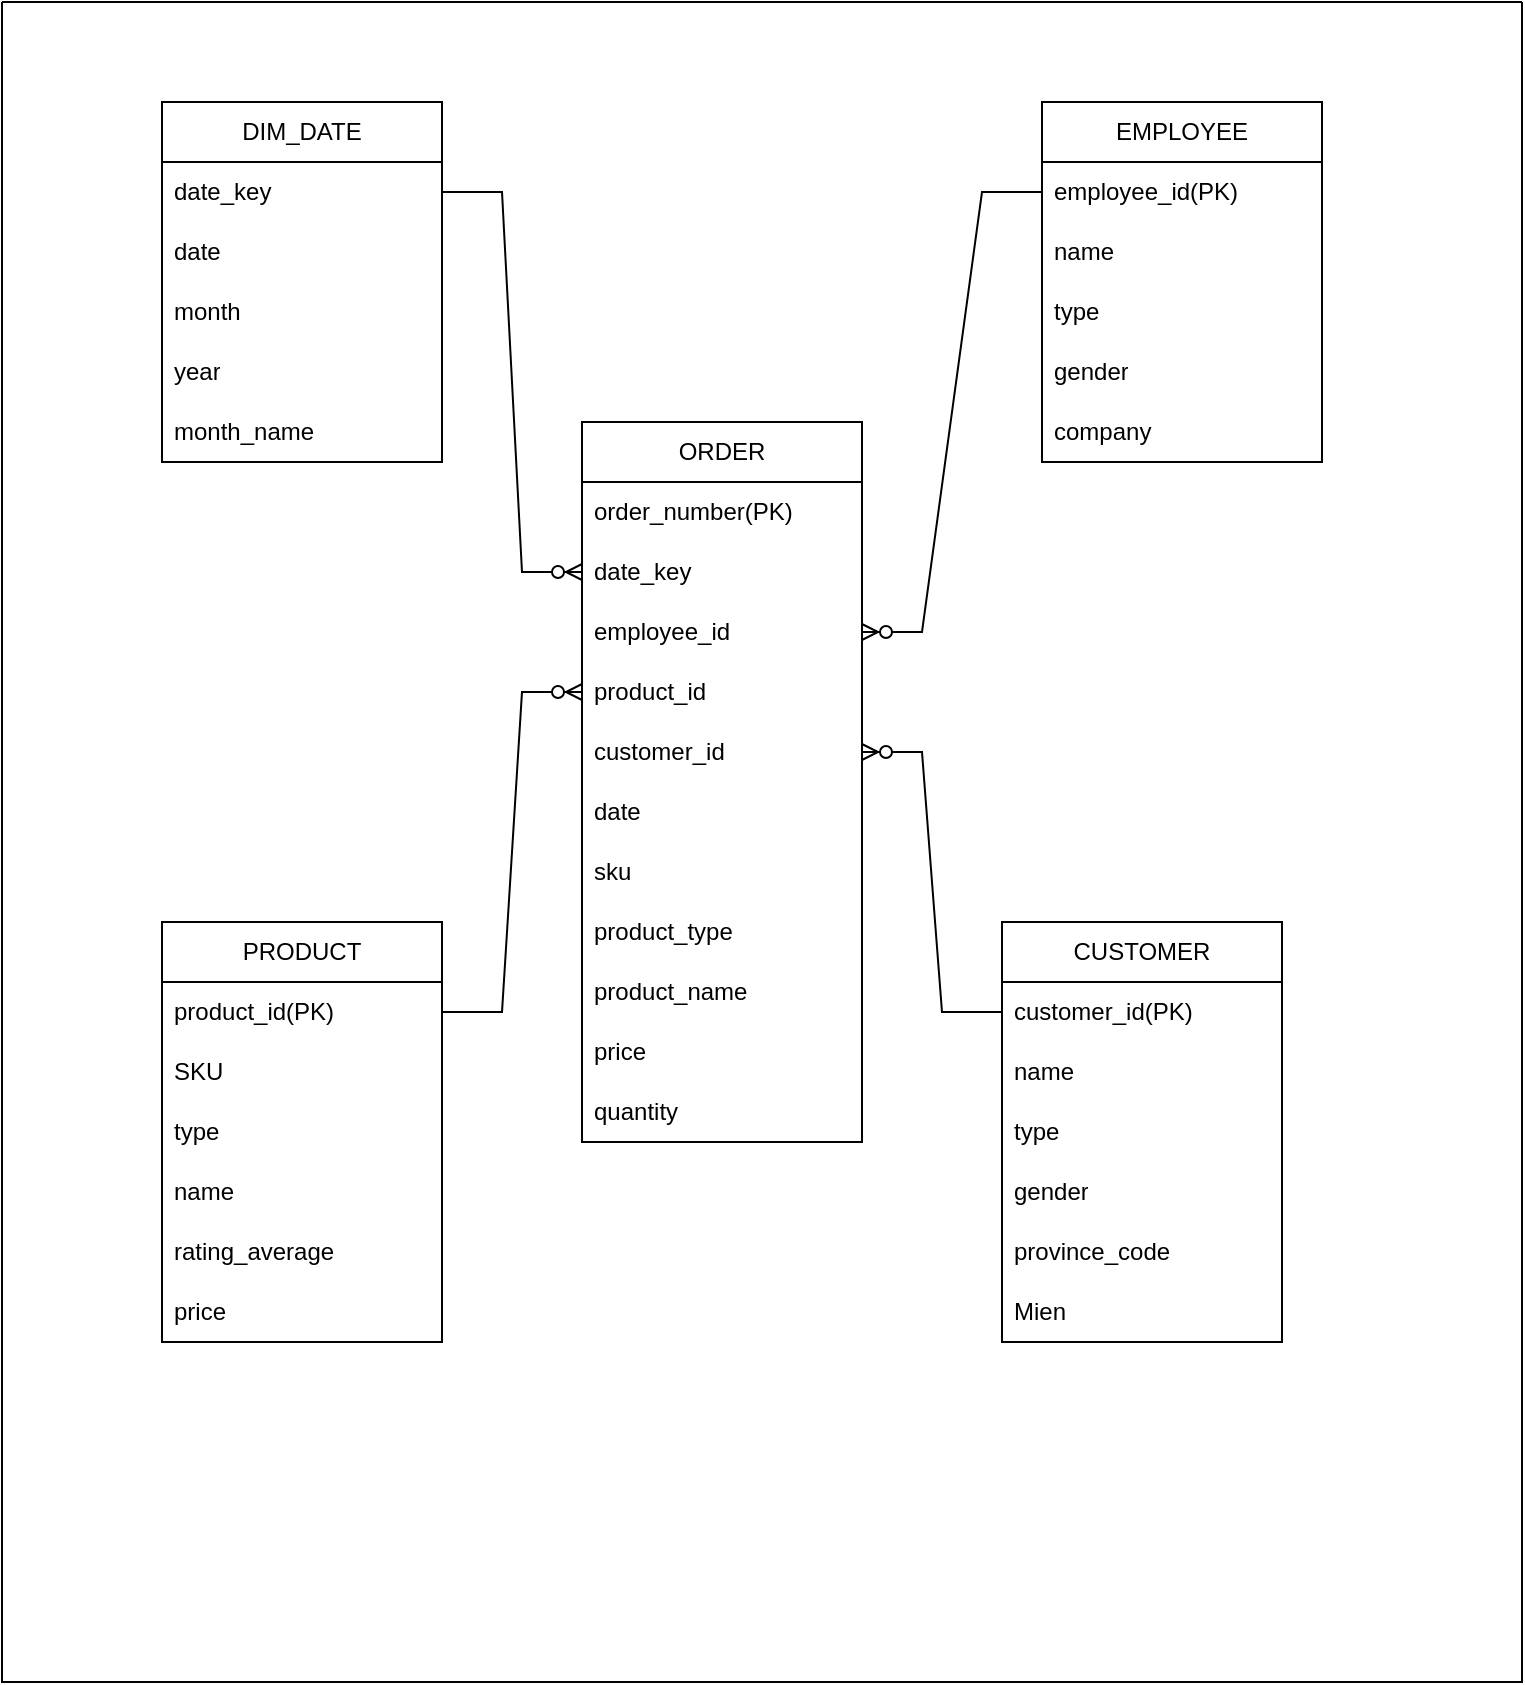 <mxfile version="21.6.9" type="github">
  <diagram id="C5RBs43oDa-KdzZeNtuy" name="Page-1">
    <mxGraphModel dx="1034" dy="503" grid="1" gridSize="10" guides="1" tooltips="1" connect="1" arrows="1" fold="1" page="1" pageScale="1" pageWidth="827" pageHeight="1169" math="0" shadow="0">
      <root>
        <mxCell id="WIyWlLk6GJQsqaUBKTNV-0" />
        <mxCell id="WIyWlLk6GJQsqaUBKTNV-1" parent="WIyWlLk6GJQsqaUBKTNV-0" />
        <mxCell id="IVjm4hUGkx7uyUi5VEPp-47" value="ORDER" style="swimlane;fontStyle=0;childLayout=stackLayout;horizontal=1;startSize=30;horizontalStack=0;resizeParent=1;resizeParentMax=0;resizeLast=0;collapsible=1;marginBottom=0;whiteSpace=wrap;html=1;" parent="WIyWlLk6GJQsqaUBKTNV-1" vertex="1">
          <mxGeometry x="290" y="520" width="140" height="360" as="geometry" />
        </mxCell>
        <mxCell id="IVjm4hUGkx7uyUi5VEPp-48" value="order_number(PK)" style="text;strokeColor=none;fillColor=none;align=left;verticalAlign=middle;spacingLeft=4;spacingRight=4;overflow=hidden;points=[[0,0.5],[1,0.5]];portConstraint=eastwest;rotatable=0;whiteSpace=wrap;html=1;" parent="IVjm4hUGkx7uyUi5VEPp-47" vertex="1">
          <mxGeometry y="30" width="140" height="30" as="geometry" />
        </mxCell>
        <mxCell id="T4jFj__Ia74Hwv1gmFW8-3" value="date_key" style="text;strokeColor=none;fillColor=none;align=left;verticalAlign=middle;spacingLeft=4;spacingRight=4;overflow=hidden;points=[[0,0.5],[1,0.5]];portConstraint=eastwest;rotatable=0;whiteSpace=wrap;html=1;" vertex="1" parent="IVjm4hUGkx7uyUi5VEPp-47">
          <mxGeometry y="60" width="140" height="30" as="geometry" />
        </mxCell>
        <mxCell id="IVjm4hUGkx7uyUi5VEPp-51" value="employee_id" style="text;strokeColor=none;fillColor=none;align=left;verticalAlign=middle;spacingLeft=4;spacingRight=4;overflow=hidden;points=[[0,0.5],[1,0.5]];portConstraint=eastwest;rotatable=0;whiteSpace=wrap;html=1;" parent="IVjm4hUGkx7uyUi5VEPp-47" vertex="1">
          <mxGeometry y="90" width="140" height="30" as="geometry" />
        </mxCell>
        <mxCell id="IVjm4hUGkx7uyUi5VEPp-50" value="product_id" style="text;strokeColor=none;fillColor=none;align=left;verticalAlign=middle;spacingLeft=4;spacingRight=4;overflow=hidden;points=[[0,0.5],[1,0.5]];portConstraint=eastwest;rotatable=0;whiteSpace=wrap;html=1;" parent="IVjm4hUGkx7uyUi5VEPp-47" vertex="1">
          <mxGeometry y="120" width="140" height="30" as="geometry" />
        </mxCell>
        <mxCell id="IVjm4hUGkx7uyUi5VEPp-49" value="customer_id" style="text;strokeColor=none;fillColor=none;align=left;verticalAlign=middle;spacingLeft=4;spacingRight=4;overflow=hidden;points=[[0,0.5],[1,0.5]];portConstraint=eastwest;rotatable=0;whiteSpace=wrap;html=1;" parent="IVjm4hUGkx7uyUi5VEPp-47" vertex="1">
          <mxGeometry y="150" width="140" height="30" as="geometry" />
        </mxCell>
        <mxCell id="IVjm4hUGkx7uyUi5VEPp-52" value="date" style="text;strokeColor=none;fillColor=none;align=left;verticalAlign=middle;spacingLeft=4;spacingRight=4;overflow=hidden;points=[[0,0.5],[1,0.5]];portConstraint=eastwest;rotatable=0;whiteSpace=wrap;html=1;" parent="IVjm4hUGkx7uyUi5VEPp-47" vertex="1">
          <mxGeometry y="180" width="140" height="30" as="geometry" />
        </mxCell>
        <mxCell id="T4jFj__Ia74Hwv1gmFW8-4" value="sku" style="text;strokeColor=none;fillColor=none;align=left;verticalAlign=middle;spacingLeft=4;spacingRight=4;overflow=hidden;points=[[0,0.5],[1,0.5]];portConstraint=eastwest;rotatable=0;whiteSpace=wrap;html=1;" vertex="1" parent="IVjm4hUGkx7uyUi5VEPp-47">
          <mxGeometry y="210" width="140" height="30" as="geometry" />
        </mxCell>
        <mxCell id="T4jFj__Ia74Hwv1gmFW8-5" value="product_type" style="text;strokeColor=none;fillColor=none;align=left;verticalAlign=middle;spacingLeft=4;spacingRight=4;overflow=hidden;points=[[0,0.5],[1,0.5]];portConstraint=eastwest;rotatable=0;whiteSpace=wrap;html=1;" vertex="1" parent="IVjm4hUGkx7uyUi5VEPp-47">
          <mxGeometry y="240" width="140" height="30" as="geometry" />
        </mxCell>
        <mxCell id="T4jFj__Ia74Hwv1gmFW8-6" value="product_name" style="text;strokeColor=none;fillColor=none;align=left;verticalAlign=middle;spacingLeft=4;spacingRight=4;overflow=hidden;points=[[0,0.5],[1,0.5]];portConstraint=eastwest;rotatable=0;whiteSpace=wrap;html=1;" vertex="1" parent="IVjm4hUGkx7uyUi5VEPp-47">
          <mxGeometry y="270" width="140" height="30" as="geometry" />
        </mxCell>
        <mxCell id="T4jFj__Ia74Hwv1gmFW8-7" value="price" style="text;strokeColor=none;fillColor=none;align=left;verticalAlign=middle;spacingLeft=4;spacingRight=4;overflow=hidden;points=[[0,0.5],[1,0.5]];portConstraint=eastwest;rotatable=0;whiteSpace=wrap;html=1;" vertex="1" parent="IVjm4hUGkx7uyUi5VEPp-47">
          <mxGeometry y="300" width="140" height="30" as="geometry" />
        </mxCell>
        <mxCell id="IVjm4hUGkx7uyUi5VEPp-53" value="quantity" style="text;strokeColor=none;fillColor=none;align=left;verticalAlign=middle;spacingLeft=4;spacingRight=4;overflow=hidden;points=[[0,0.5],[1,0.5]];portConstraint=eastwest;rotatable=0;whiteSpace=wrap;html=1;" parent="IVjm4hUGkx7uyUi5VEPp-47" vertex="1">
          <mxGeometry y="330" width="140" height="30" as="geometry" />
        </mxCell>
        <mxCell id="IVjm4hUGkx7uyUi5VEPp-94" value="" style="swimlane;startSize=0;" parent="WIyWlLk6GJQsqaUBKTNV-1" vertex="1">
          <mxGeometry y="310" width="760" height="840" as="geometry" />
        </mxCell>
        <mxCell id="T4jFj__Ia74Hwv1gmFW8-1" style="edgeStyle=orthogonalEdgeStyle;rounded=0;orthogonalLoop=1;jettySize=auto;html=1;exitX=0.5;exitY=1;exitDx=0;exitDy=0;" edge="1" parent="IVjm4hUGkx7uyUi5VEPp-94">
          <mxGeometry relative="1" as="geometry">
            <mxPoint x="87.5" y="465" as="sourcePoint" />
            <mxPoint x="87.5" y="465" as="targetPoint" />
          </mxGeometry>
        </mxCell>
        <mxCell id="IVjm4hUGkx7uyUi5VEPp-68" value="CUSTOMER" style="swimlane;fontStyle=0;childLayout=stackLayout;horizontal=1;startSize=30;horizontalStack=0;resizeParent=1;resizeParentMax=0;resizeLast=0;collapsible=1;marginBottom=0;whiteSpace=wrap;html=1;" parent="IVjm4hUGkx7uyUi5VEPp-94" vertex="1">
          <mxGeometry x="500" y="460" width="140" height="210" as="geometry" />
        </mxCell>
        <mxCell id="IVjm4hUGkx7uyUi5VEPp-69" value="customer_id(PK)" style="text;strokeColor=none;fillColor=none;align=left;verticalAlign=middle;spacingLeft=4;spacingRight=4;overflow=hidden;points=[[0,0.5],[1,0.5]];portConstraint=eastwest;rotatable=0;whiteSpace=wrap;html=1;" parent="IVjm4hUGkx7uyUi5VEPp-68" vertex="1">
          <mxGeometry y="30" width="140" height="30" as="geometry" />
        </mxCell>
        <mxCell id="IVjm4hUGkx7uyUi5VEPp-70" value="name" style="text;strokeColor=none;fillColor=none;align=left;verticalAlign=middle;spacingLeft=4;spacingRight=4;overflow=hidden;points=[[0,0.5],[1,0.5]];portConstraint=eastwest;rotatable=0;whiteSpace=wrap;html=1;" parent="IVjm4hUGkx7uyUi5VEPp-68" vertex="1">
          <mxGeometry y="60" width="140" height="30" as="geometry" />
        </mxCell>
        <mxCell id="IVjm4hUGkx7uyUi5VEPp-73" value="type" style="text;strokeColor=none;fillColor=none;align=left;verticalAlign=middle;spacingLeft=4;spacingRight=4;overflow=hidden;points=[[0,0.5],[1,0.5]];portConstraint=eastwest;rotatable=0;whiteSpace=wrap;html=1;" parent="IVjm4hUGkx7uyUi5VEPp-68" vertex="1">
          <mxGeometry y="90" width="140" height="30" as="geometry" />
        </mxCell>
        <mxCell id="IVjm4hUGkx7uyUi5VEPp-74" value="gender" style="text;strokeColor=none;fillColor=none;align=left;verticalAlign=middle;spacingLeft=4;spacingRight=4;overflow=hidden;points=[[0,0.5],[1,0.5]];portConstraint=eastwest;rotatable=0;whiteSpace=wrap;html=1;" parent="IVjm4hUGkx7uyUi5VEPp-68" vertex="1">
          <mxGeometry y="120" width="140" height="30" as="geometry" />
        </mxCell>
        <mxCell id="IVjm4hUGkx7uyUi5VEPp-79" value="province_code" style="text;strokeColor=none;fillColor=none;align=left;verticalAlign=middle;spacingLeft=4;spacingRight=4;overflow=hidden;points=[[0,0.5],[1,0.5]];portConstraint=eastwest;rotatable=0;whiteSpace=wrap;html=1;" parent="IVjm4hUGkx7uyUi5VEPp-68" vertex="1">
          <mxGeometry y="150" width="140" height="30" as="geometry" />
        </mxCell>
        <mxCell id="IVjm4hUGkx7uyUi5VEPp-80" value="Mien" style="text;strokeColor=none;fillColor=none;align=left;verticalAlign=middle;spacingLeft=4;spacingRight=4;overflow=hidden;points=[[0,0.5],[1,0.5]];portConstraint=eastwest;rotatable=0;whiteSpace=wrap;html=1;" parent="IVjm4hUGkx7uyUi5VEPp-68" vertex="1">
          <mxGeometry y="180" width="140" height="30" as="geometry" />
        </mxCell>
        <mxCell id="IVjm4hUGkx7uyUi5VEPp-54" value="PRODUCT" style="swimlane;fontStyle=0;childLayout=stackLayout;horizontal=1;startSize=30;horizontalStack=0;resizeParent=1;resizeParentMax=0;resizeLast=0;collapsible=1;marginBottom=0;whiteSpace=wrap;html=1;" parent="IVjm4hUGkx7uyUi5VEPp-94" vertex="1">
          <mxGeometry x="80" y="460" width="140" height="210" as="geometry" />
        </mxCell>
        <mxCell id="IVjm4hUGkx7uyUi5VEPp-55" value="product_id(PK)" style="text;strokeColor=none;fillColor=none;align=left;verticalAlign=middle;spacingLeft=4;spacingRight=4;overflow=hidden;points=[[0,0.5],[1,0.5]];portConstraint=eastwest;rotatable=0;whiteSpace=wrap;html=1;" parent="IVjm4hUGkx7uyUi5VEPp-54" vertex="1">
          <mxGeometry y="30" width="140" height="30" as="geometry" />
        </mxCell>
        <mxCell id="IVjm4hUGkx7uyUi5VEPp-56" value="SKU" style="text;strokeColor=none;fillColor=none;align=left;verticalAlign=middle;spacingLeft=4;spacingRight=4;overflow=hidden;points=[[0,0.5],[1,0.5]];portConstraint=eastwest;rotatable=0;whiteSpace=wrap;html=1;" parent="IVjm4hUGkx7uyUi5VEPp-54" vertex="1">
          <mxGeometry y="60" width="140" height="30" as="geometry" />
        </mxCell>
        <mxCell id="IVjm4hUGkx7uyUi5VEPp-57" value="type" style="text;strokeColor=none;fillColor=none;align=left;verticalAlign=middle;spacingLeft=4;spacingRight=4;overflow=hidden;points=[[0,0.5],[1,0.5]];portConstraint=eastwest;rotatable=0;whiteSpace=wrap;html=1;" parent="IVjm4hUGkx7uyUi5VEPp-54" vertex="1">
          <mxGeometry y="90" width="140" height="30" as="geometry" />
        </mxCell>
        <mxCell id="IVjm4hUGkx7uyUi5VEPp-58" value="name" style="text;strokeColor=none;fillColor=none;align=left;verticalAlign=middle;spacingLeft=4;spacingRight=4;overflow=hidden;points=[[0,0.5],[1,0.5]];portConstraint=eastwest;rotatable=0;whiteSpace=wrap;html=1;" parent="IVjm4hUGkx7uyUi5VEPp-54" vertex="1">
          <mxGeometry y="120" width="140" height="30" as="geometry" />
        </mxCell>
        <mxCell id="IVjm4hUGkx7uyUi5VEPp-59" value="rating_average" style="text;strokeColor=none;fillColor=none;align=left;verticalAlign=middle;spacingLeft=4;spacingRight=4;overflow=hidden;points=[[0,0.5],[1,0.5]];portConstraint=eastwest;rotatable=0;whiteSpace=wrap;html=1;" parent="IVjm4hUGkx7uyUi5VEPp-54" vertex="1">
          <mxGeometry y="150" width="140" height="30" as="geometry" />
        </mxCell>
        <mxCell id="IVjm4hUGkx7uyUi5VEPp-60" value="price" style="text;strokeColor=none;fillColor=none;align=left;verticalAlign=middle;spacingLeft=4;spacingRight=4;overflow=hidden;points=[[0,0.5],[1,0.5]];portConstraint=eastwest;rotatable=0;whiteSpace=wrap;html=1;" parent="IVjm4hUGkx7uyUi5VEPp-54" vertex="1">
          <mxGeometry y="180" width="140" height="30" as="geometry" />
        </mxCell>
        <mxCell id="T4jFj__Ia74Hwv1gmFW8-18" value="DIM_DATE" style="swimlane;fontStyle=0;childLayout=stackLayout;horizontal=1;startSize=30;horizontalStack=0;resizeParent=1;resizeParentMax=0;resizeLast=0;collapsible=1;marginBottom=0;whiteSpace=wrap;html=1;" vertex="1" parent="IVjm4hUGkx7uyUi5VEPp-94">
          <mxGeometry x="80" y="50" width="140" height="180" as="geometry" />
        </mxCell>
        <mxCell id="T4jFj__Ia74Hwv1gmFW8-19" value="date_key" style="text;strokeColor=none;fillColor=none;align=left;verticalAlign=middle;spacingLeft=4;spacingRight=4;overflow=hidden;points=[[0,0.5],[1,0.5]];portConstraint=eastwest;rotatable=0;whiteSpace=wrap;html=1;" vertex="1" parent="T4jFj__Ia74Hwv1gmFW8-18">
          <mxGeometry y="30" width="140" height="30" as="geometry" />
        </mxCell>
        <mxCell id="T4jFj__Ia74Hwv1gmFW8-20" value="date" style="text;strokeColor=none;fillColor=none;align=left;verticalAlign=middle;spacingLeft=4;spacingRight=4;overflow=hidden;points=[[0,0.5],[1,0.5]];portConstraint=eastwest;rotatable=0;whiteSpace=wrap;html=1;" vertex="1" parent="T4jFj__Ia74Hwv1gmFW8-18">
          <mxGeometry y="60" width="140" height="30" as="geometry" />
        </mxCell>
        <mxCell id="T4jFj__Ia74Hwv1gmFW8-21" value="month" style="text;strokeColor=none;fillColor=none;align=left;verticalAlign=middle;spacingLeft=4;spacingRight=4;overflow=hidden;points=[[0,0.5],[1,0.5]];portConstraint=eastwest;rotatable=0;whiteSpace=wrap;html=1;" vertex="1" parent="T4jFj__Ia74Hwv1gmFW8-18">
          <mxGeometry y="90" width="140" height="30" as="geometry" />
        </mxCell>
        <mxCell id="T4jFj__Ia74Hwv1gmFW8-22" value="year" style="text;strokeColor=none;fillColor=none;align=left;verticalAlign=middle;spacingLeft=4;spacingRight=4;overflow=hidden;points=[[0,0.5],[1,0.5]];portConstraint=eastwest;rotatable=0;whiteSpace=wrap;html=1;" vertex="1" parent="T4jFj__Ia74Hwv1gmFW8-18">
          <mxGeometry y="120" width="140" height="30" as="geometry" />
        </mxCell>
        <mxCell id="T4jFj__Ia74Hwv1gmFW8-23" value="month_name" style="text;strokeColor=none;fillColor=none;align=left;verticalAlign=middle;spacingLeft=4;spacingRight=4;overflow=hidden;points=[[0,0.5],[1,0.5]];portConstraint=eastwest;rotatable=0;whiteSpace=wrap;html=1;" vertex="1" parent="T4jFj__Ia74Hwv1gmFW8-18">
          <mxGeometry y="150" width="140" height="30" as="geometry" />
        </mxCell>
        <mxCell id="IVjm4hUGkx7uyUi5VEPp-61" value="EMPLOYEE" style="swimlane;fontStyle=0;childLayout=stackLayout;horizontal=1;startSize=30;horizontalStack=0;resizeParent=1;resizeParentMax=0;resizeLast=0;collapsible=1;marginBottom=0;whiteSpace=wrap;html=1;" parent="IVjm4hUGkx7uyUi5VEPp-94" vertex="1">
          <mxGeometry x="520" y="50" width="140" height="180" as="geometry" />
        </mxCell>
        <mxCell id="IVjm4hUGkx7uyUi5VEPp-62" value="employee_id(PK)" style="text;strokeColor=none;fillColor=none;align=left;verticalAlign=middle;spacingLeft=4;spacingRight=4;overflow=hidden;points=[[0,0.5],[1,0.5]];portConstraint=eastwest;rotatable=0;whiteSpace=wrap;html=1;" parent="IVjm4hUGkx7uyUi5VEPp-61" vertex="1">
          <mxGeometry y="30" width="140" height="30" as="geometry" />
        </mxCell>
        <mxCell id="IVjm4hUGkx7uyUi5VEPp-63" value="name" style="text;strokeColor=none;fillColor=none;align=left;verticalAlign=middle;spacingLeft=4;spacingRight=4;overflow=hidden;points=[[0,0.5],[1,0.5]];portConstraint=eastwest;rotatable=0;whiteSpace=wrap;html=1;" parent="IVjm4hUGkx7uyUi5VEPp-61" vertex="1">
          <mxGeometry y="60" width="140" height="30" as="geometry" />
        </mxCell>
        <mxCell id="IVjm4hUGkx7uyUi5VEPp-64" value="type" style="text;strokeColor=none;fillColor=none;align=left;verticalAlign=middle;spacingLeft=4;spacingRight=4;overflow=hidden;points=[[0,0.5],[1,0.5]];portConstraint=eastwest;rotatable=0;whiteSpace=wrap;html=1;" parent="IVjm4hUGkx7uyUi5VEPp-61" vertex="1">
          <mxGeometry y="90" width="140" height="30" as="geometry" />
        </mxCell>
        <mxCell id="IVjm4hUGkx7uyUi5VEPp-65" value="gender" style="text;strokeColor=none;fillColor=none;align=left;verticalAlign=middle;spacingLeft=4;spacingRight=4;overflow=hidden;points=[[0,0.5],[1,0.5]];portConstraint=eastwest;rotatable=0;whiteSpace=wrap;html=1;" parent="IVjm4hUGkx7uyUi5VEPp-61" vertex="1">
          <mxGeometry y="120" width="140" height="30" as="geometry" />
        </mxCell>
        <mxCell id="IVjm4hUGkx7uyUi5VEPp-66" value="company" style="text;strokeColor=none;fillColor=none;align=left;verticalAlign=middle;spacingLeft=4;spacingRight=4;overflow=hidden;points=[[0,0.5],[1,0.5]];portConstraint=eastwest;rotatable=0;whiteSpace=wrap;html=1;" parent="IVjm4hUGkx7uyUi5VEPp-61" vertex="1">
          <mxGeometry y="150" width="140" height="30" as="geometry" />
        </mxCell>
        <mxCell id="T4jFj__Ia74Hwv1gmFW8-32" value="" style="edgeStyle=entityRelationEdgeStyle;fontSize=12;html=1;endArrow=ERzeroToMany;endFill=1;rounded=0;exitX=1;exitY=0.5;exitDx=0;exitDy=0;entryX=0;entryY=0.5;entryDx=0;entryDy=0;" edge="1" parent="WIyWlLk6GJQsqaUBKTNV-1" source="T4jFj__Ia74Hwv1gmFW8-19" target="T4jFj__Ia74Hwv1gmFW8-3">
          <mxGeometry width="100" height="100" relative="1" as="geometry">
            <mxPoint x="70" y="700" as="sourcePoint" />
            <mxPoint x="150" y="610" as="targetPoint" />
            <Array as="points">
              <mxPoint x="260" y="405" />
              <mxPoint x="220" y="570" />
              <mxPoint x="230" y="660" />
              <mxPoint x="240" y="540" />
            </Array>
          </mxGeometry>
        </mxCell>
        <mxCell id="T4jFj__Ia74Hwv1gmFW8-34" value="" style="edgeStyle=entityRelationEdgeStyle;fontSize=12;html=1;endArrow=ERzeroToMany;endFill=1;rounded=0;entryX=0;entryY=0.5;entryDx=0;entryDy=0;" edge="1" parent="WIyWlLk6GJQsqaUBKTNV-1" source="IVjm4hUGkx7uyUi5VEPp-55" target="IVjm4hUGkx7uyUi5VEPp-50">
          <mxGeometry width="100" height="100" relative="1" as="geometry">
            <mxPoint x="60" y="730" as="sourcePoint" />
            <mxPoint x="160" y="630" as="targetPoint" />
            <Array as="points">
              <mxPoint x="290" y="600" />
            </Array>
          </mxGeometry>
        </mxCell>
        <mxCell id="T4jFj__Ia74Hwv1gmFW8-35" value="" style="edgeStyle=entityRelationEdgeStyle;fontSize=12;html=1;endArrow=ERzeroToMany;endFill=1;rounded=0;exitX=0;exitY=0.5;exitDx=0;exitDy=0;" edge="1" parent="WIyWlLk6GJQsqaUBKTNV-1" source="IVjm4hUGkx7uyUi5VEPp-62" target="IVjm4hUGkx7uyUi5VEPp-51">
          <mxGeometry width="100" height="100" relative="1" as="geometry">
            <mxPoint x="570" y="690" as="sourcePoint" />
            <mxPoint x="670" y="590" as="targetPoint" />
            <Array as="points">
              <mxPoint x="430" y="690" />
            </Array>
          </mxGeometry>
        </mxCell>
        <mxCell id="T4jFj__Ia74Hwv1gmFW8-37" value="" style="edgeStyle=entityRelationEdgeStyle;fontSize=12;html=1;endArrow=ERzeroToMany;endFill=1;rounded=0;exitX=0;exitY=0.5;exitDx=0;exitDy=0;entryX=1;entryY=0.5;entryDx=0;entryDy=0;" edge="1" parent="WIyWlLk6GJQsqaUBKTNV-1" source="IVjm4hUGkx7uyUi5VEPp-69" target="IVjm4hUGkx7uyUi5VEPp-49">
          <mxGeometry width="100" height="100" relative="1" as="geometry">
            <mxPoint x="540" y="710" as="sourcePoint" />
            <mxPoint x="640" y="610" as="targetPoint" />
            <Array as="points">
              <mxPoint x="430" y="620" />
            </Array>
          </mxGeometry>
        </mxCell>
      </root>
    </mxGraphModel>
  </diagram>
</mxfile>
